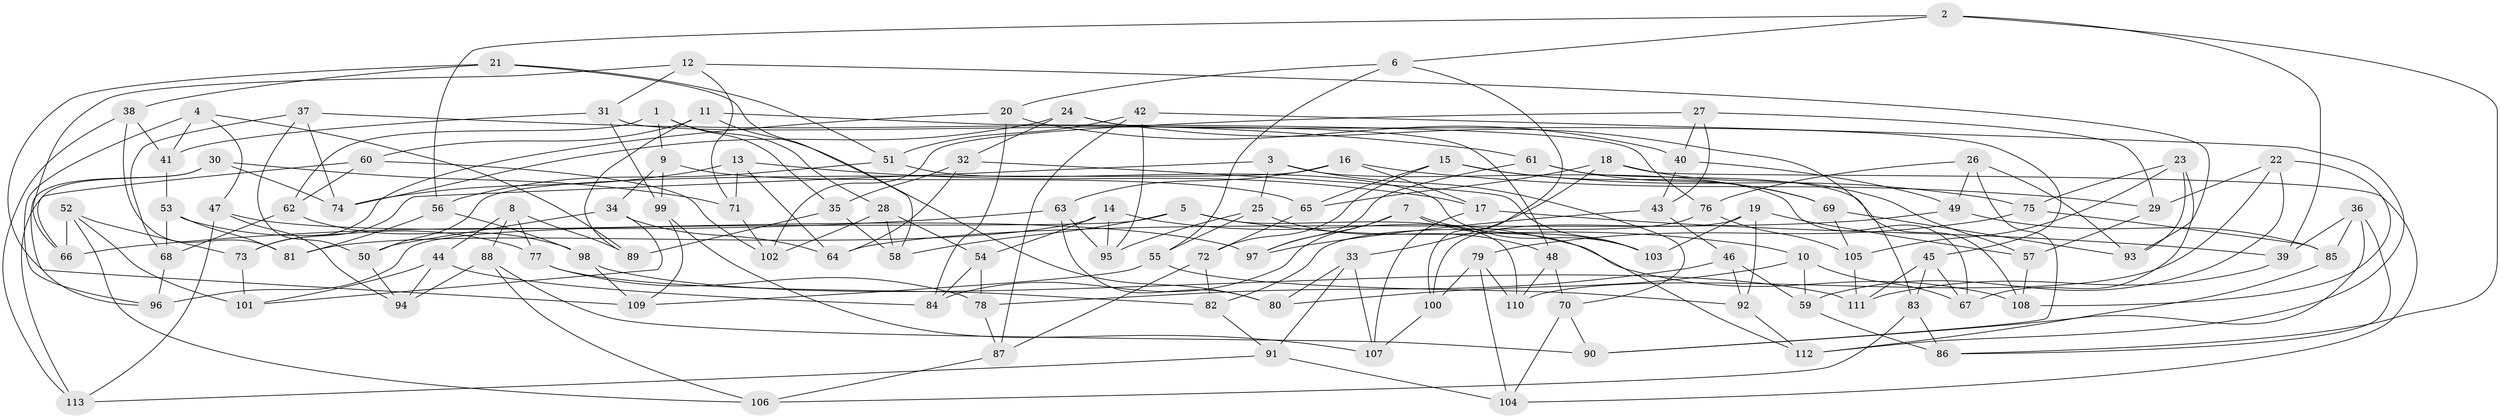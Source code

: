 // Generated by graph-tools (version 1.1) at 2025/38/03/09/25 02:38:12]
// undirected, 113 vertices, 226 edges
graph export_dot {
graph [start="1"]
  node [color=gray90,style=filled];
  1;
  2;
  3;
  4;
  5;
  6;
  7;
  8;
  9;
  10;
  11;
  12;
  13;
  14;
  15;
  16;
  17;
  18;
  19;
  20;
  21;
  22;
  23;
  24;
  25;
  26;
  27;
  28;
  29;
  30;
  31;
  32;
  33;
  34;
  35;
  36;
  37;
  38;
  39;
  40;
  41;
  42;
  43;
  44;
  45;
  46;
  47;
  48;
  49;
  50;
  51;
  52;
  53;
  54;
  55;
  56;
  57;
  58;
  59;
  60;
  61;
  62;
  63;
  64;
  65;
  66;
  67;
  68;
  69;
  70;
  71;
  72;
  73;
  74;
  75;
  76;
  77;
  78;
  79;
  80;
  81;
  82;
  83;
  84;
  85;
  86;
  87;
  88;
  89;
  90;
  91;
  92;
  93;
  94;
  95;
  96;
  97;
  98;
  99;
  100;
  101;
  102;
  103;
  104;
  105;
  106;
  107;
  108;
  109;
  110;
  111;
  112;
  113;
  1 -- 62;
  1 -- 35;
  1 -- 9;
  1 -- 28;
  2 -- 86;
  2 -- 6;
  2 -- 39;
  2 -- 56;
  3 -- 67;
  3 -- 73;
  3 -- 70;
  3 -- 25;
  4 -- 96;
  4 -- 41;
  4 -- 89;
  4 -- 47;
  5 -- 10;
  5 -- 58;
  5 -- 110;
  5 -- 96;
  6 -- 100;
  6 -- 20;
  6 -- 55;
  7 -- 97;
  7 -- 103;
  7 -- 84;
  7 -- 112;
  8 -- 88;
  8 -- 44;
  8 -- 89;
  8 -- 77;
  9 -- 65;
  9 -- 34;
  9 -- 99;
  10 -- 67;
  10 -- 59;
  10 -- 80;
  11 -- 60;
  11 -- 76;
  11 -- 80;
  11 -- 89;
  12 -- 66;
  12 -- 31;
  12 -- 71;
  12 -- 93;
  13 -- 74;
  13 -- 71;
  13 -- 64;
  13 -- 17;
  14 -- 54;
  14 -- 81;
  14 -- 108;
  14 -- 95;
  15 -- 69;
  15 -- 75;
  15 -- 65;
  15 -- 72;
  16 -- 63;
  16 -- 29;
  16 -- 17;
  16 -- 50;
  17 -- 107;
  17 -- 39;
  18 -- 104;
  18 -- 33;
  18 -- 65;
  18 -- 57;
  19 -- 92;
  19 -- 103;
  19 -- 57;
  19 -- 100;
  20 -- 73;
  20 -- 84;
  20 -- 40;
  21 -- 38;
  21 -- 58;
  21 -- 51;
  21 -- 109;
  22 -- 108;
  22 -- 29;
  22 -- 110;
  22 -- 59;
  23 -- 75;
  23 -- 93;
  23 -- 67;
  23 -- 105;
  24 -- 74;
  24 -- 83;
  24 -- 45;
  24 -- 32;
  25 -- 95;
  25 -- 55;
  25 -- 48;
  26 -- 90;
  26 -- 93;
  26 -- 49;
  26 -- 76;
  27 -- 43;
  27 -- 102;
  27 -- 29;
  27 -- 40;
  28 -- 102;
  28 -- 58;
  28 -- 54;
  29 -- 57;
  30 -- 66;
  30 -- 96;
  30 -- 74;
  30 -- 71;
  31 -- 41;
  31 -- 48;
  31 -- 99;
  32 -- 64;
  32 -- 103;
  32 -- 35;
  33 -- 107;
  33 -- 80;
  33 -- 91;
  34 -- 101;
  34 -- 64;
  34 -- 50;
  35 -- 58;
  35 -- 89;
  36 -- 85;
  36 -- 90;
  36 -- 39;
  36 -- 86;
  37 -- 61;
  37 -- 74;
  37 -- 68;
  37 -- 50;
  38 -- 113;
  38 -- 41;
  38 -- 81;
  39 -- 111;
  40 -- 43;
  40 -- 49;
  41 -- 53;
  42 -- 51;
  42 -- 112;
  42 -- 95;
  42 -- 87;
  43 -- 97;
  43 -- 46;
  44 -- 84;
  44 -- 101;
  44 -- 94;
  45 -- 83;
  45 -- 111;
  45 -- 67;
  46 -- 59;
  46 -- 78;
  46 -- 92;
  47 -- 94;
  47 -- 113;
  47 -- 97;
  48 -- 70;
  48 -- 110;
  49 -- 85;
  49 -- 64;
  50 -- 94;
  51 -- 56;
  51 -- 103;
  52 -- 66;
  52 -- 73;
  52 -- 106;
  52 -- 101;
  53 -- 77;
  53 -- 81;
  53 -- 68;
  54 -- 84;
  54 -- 78;
  55 -- 92;
  55 -- 109;
  56 -- 98;
  56 -- 81;
  57 -- 108;
  59 -- 86;
  60 -- 102;
  60 -- 62;
  60 -- 113;
  61 -- 97;
  61 -- 108;
  61 -- 69;
  62 -- 68;
  62 -- 98;
  63 -- 95;
  63 -- 66;
  63 -- 80;
  65 -- 72;
  68 -- 96;
  69 -- 93;
  69 -- 105;
  70 -- 90;
  70 -- 104;
  71 -- 102;
  72 -- 82;
  72 -- 87;
  73 -- 101;
  75 -- 79;
  75 -- 85;
  76 -- 82;
  76 -- 105;
  77 -- 78;
  77 -- 82;
  78 -- 87;
  79 -- 104;
  79 -- 110;
  79 -- 100;
  82 -- 91;
  83 -- 86;
  83 -- 106;
  85 -- 112;
  87 -- 106;
  88 -- 106;
  88 -- 94;
  88 -- 90;
  91 -- 113;
  91 -- 104;
  92 -- 112;
  98 -- 111;
  98 -- 109;
  99 -- 107;
  99 -- 109;
  100 -- 107;
  105 -- 111;
}
